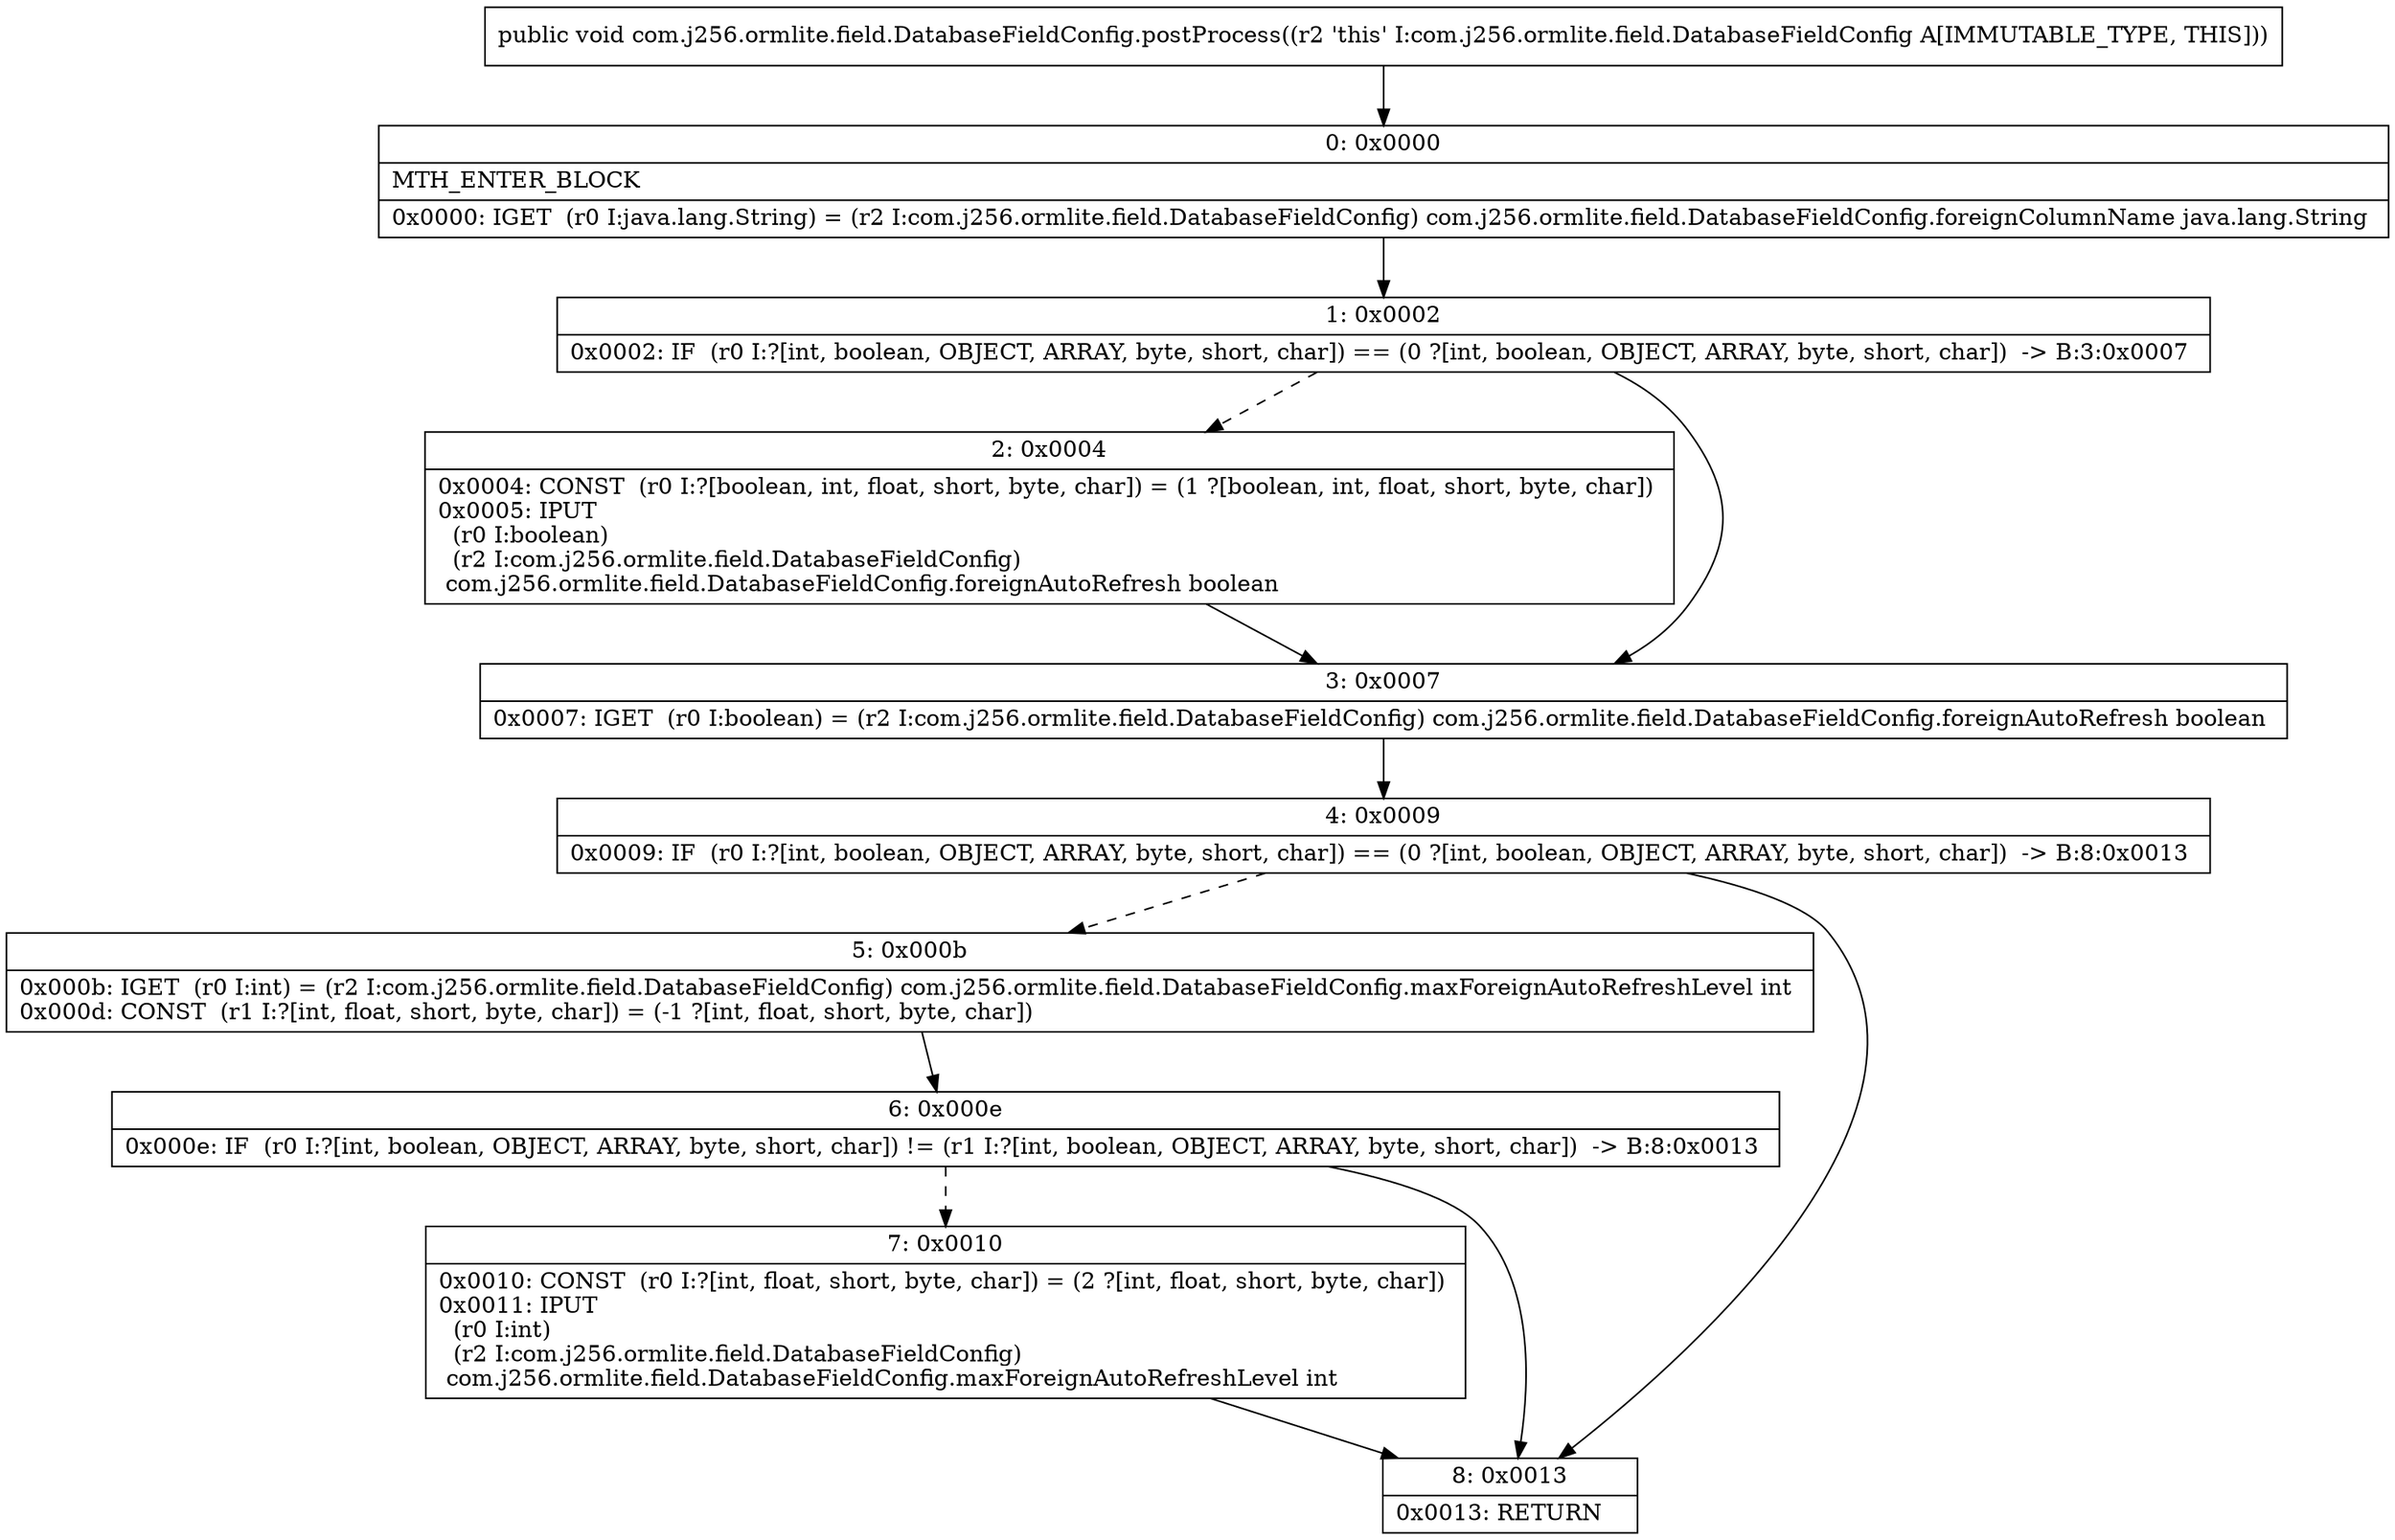 digraph "CFG forcom.j256.ormlite.field.DatabaseFieldConfig.postProcess()V" {
Node_0 [shape=record,label="{0\:\ 0x0000|MTH_ENTER_BLOCK\l|0x0000: IGET  (r0 I:java.lang.String) = (r2 I:com.j256.ormlite.field.DatabaseFieldConfig) com.j256.ormlite.field.DatabaseFieldConfig.foreignColumnName java.lang.String \l}"];
Node_1 [shape=record,label="{1\:\ 0x0002|0x0002: IF  (r0 I:?[int, boolean, OBJECT, ARRAY, byte, short, char]) == (0 ?[int, boolean, OBJECT, ARRAY, byte, short, char])  \-\> B:3:0x0007 \l}"];
Node_2 [shape=record,label="{2\:\ 0x0004|0x0004: CONST  (r0 I:?[boolean, int, float, short, byte, char]) = (1 ?[boolean, int, float, short, byte, char]) \l0x0005: IPUT  \l  (r0 I:boolean)\l  (r2 I:com.j256.ormlite.field.DatabaseFieldConfig)\l com.j256.ormlite.field.DatabaseFieldConfig.foreignAutoRefresh boolean \l}"];
Node_3 [shape=record,label="{3\:\ 0x0007|0x0007: IGET  (r0 I:boolean) = (r2 I:com.j256.ormlite.field.DatabaseFieldConfig) com.j256.ormlite.field.DatabaseFieldConfig.foreignAutoRefresh boolean \l}"];
Node_4 [shape=record,label="{4\:\ 0x0009|0x0009: IF  (r0 I:?[int, boolean, OBJECT, ARRAY, byte, short, char]) == (0 ?[int, boolean, OBJECT, ARRAY, byte, short, char])  \-\> B:8:0x0013 \l}"];
Node_5 [shape=record,label="{5\:\ 0x000b|0x000b: IGET  (r0 I:int) = (r2 I:com.j256.ormlite.field.DatabaseFieldConfig) com.j256.ormlite.field.DatabaseFieldConfig.maxForeignAutoRefreshLevel int \l0x000d: CONST  (r1 I:?[int, float, short, byte, char]) = (\-1 ?[int, float, short, byte, char]) \l}"];
Node_6 [shape=record,label="{6\:\ 0x000e|0x000e: IF  (r0 I:?[int, boolean, OBJECT, ARRAY, byte, short, char]) != (r1 I:?[int, boolean, OBJECT, ARRAY, byte, short, char])  \-\> B:8:0x0013 \l}"];
Node_7 [shape=record,label="{7\:\ 0x0010|0x0010: CONST  (r0 I:?[int, float, short, byte, char]) = (2 ?[int, float, short, byte, char]) \l0x0011: IPUT  \l  (r0 I:int)\l  (r2 I:com.j256.ormlite.field.DatabaseFieldConfig)\l com.j256.ormlite.field.DatabaseFieldConfig.maxForeignAutoRefreshLevel int \l}"];
Node_8 [shape=record,label="{8\:\ 0x0013|0x0013: RETURN   \l}"];
MethodNode[shape=record,label="{public void com.j256.ormlite.field.DatabaseFieldConfig.postProcess((r2 'this' I:com.j256.ormlite.field.DatabaseFieldConfig A[IMMUTABLE_TYPE, THIS])) }"];
MethodNode -> Node_0;
Node_0 -> Node_1;
Node_1 -> Node_2[style=dashed];
Node_1 -> Node_3;
Node_2 -> Node_3;
Node_3 -> Node_4;
Node_4 -> Node_5[style=dashed];
Node_4 -> Node_8;
Node_5 -> Node_6;
Node_6 -> Node_7[style=dashed];
Node_6 -> Node_8;
Node_7 -> Node_8;
}

